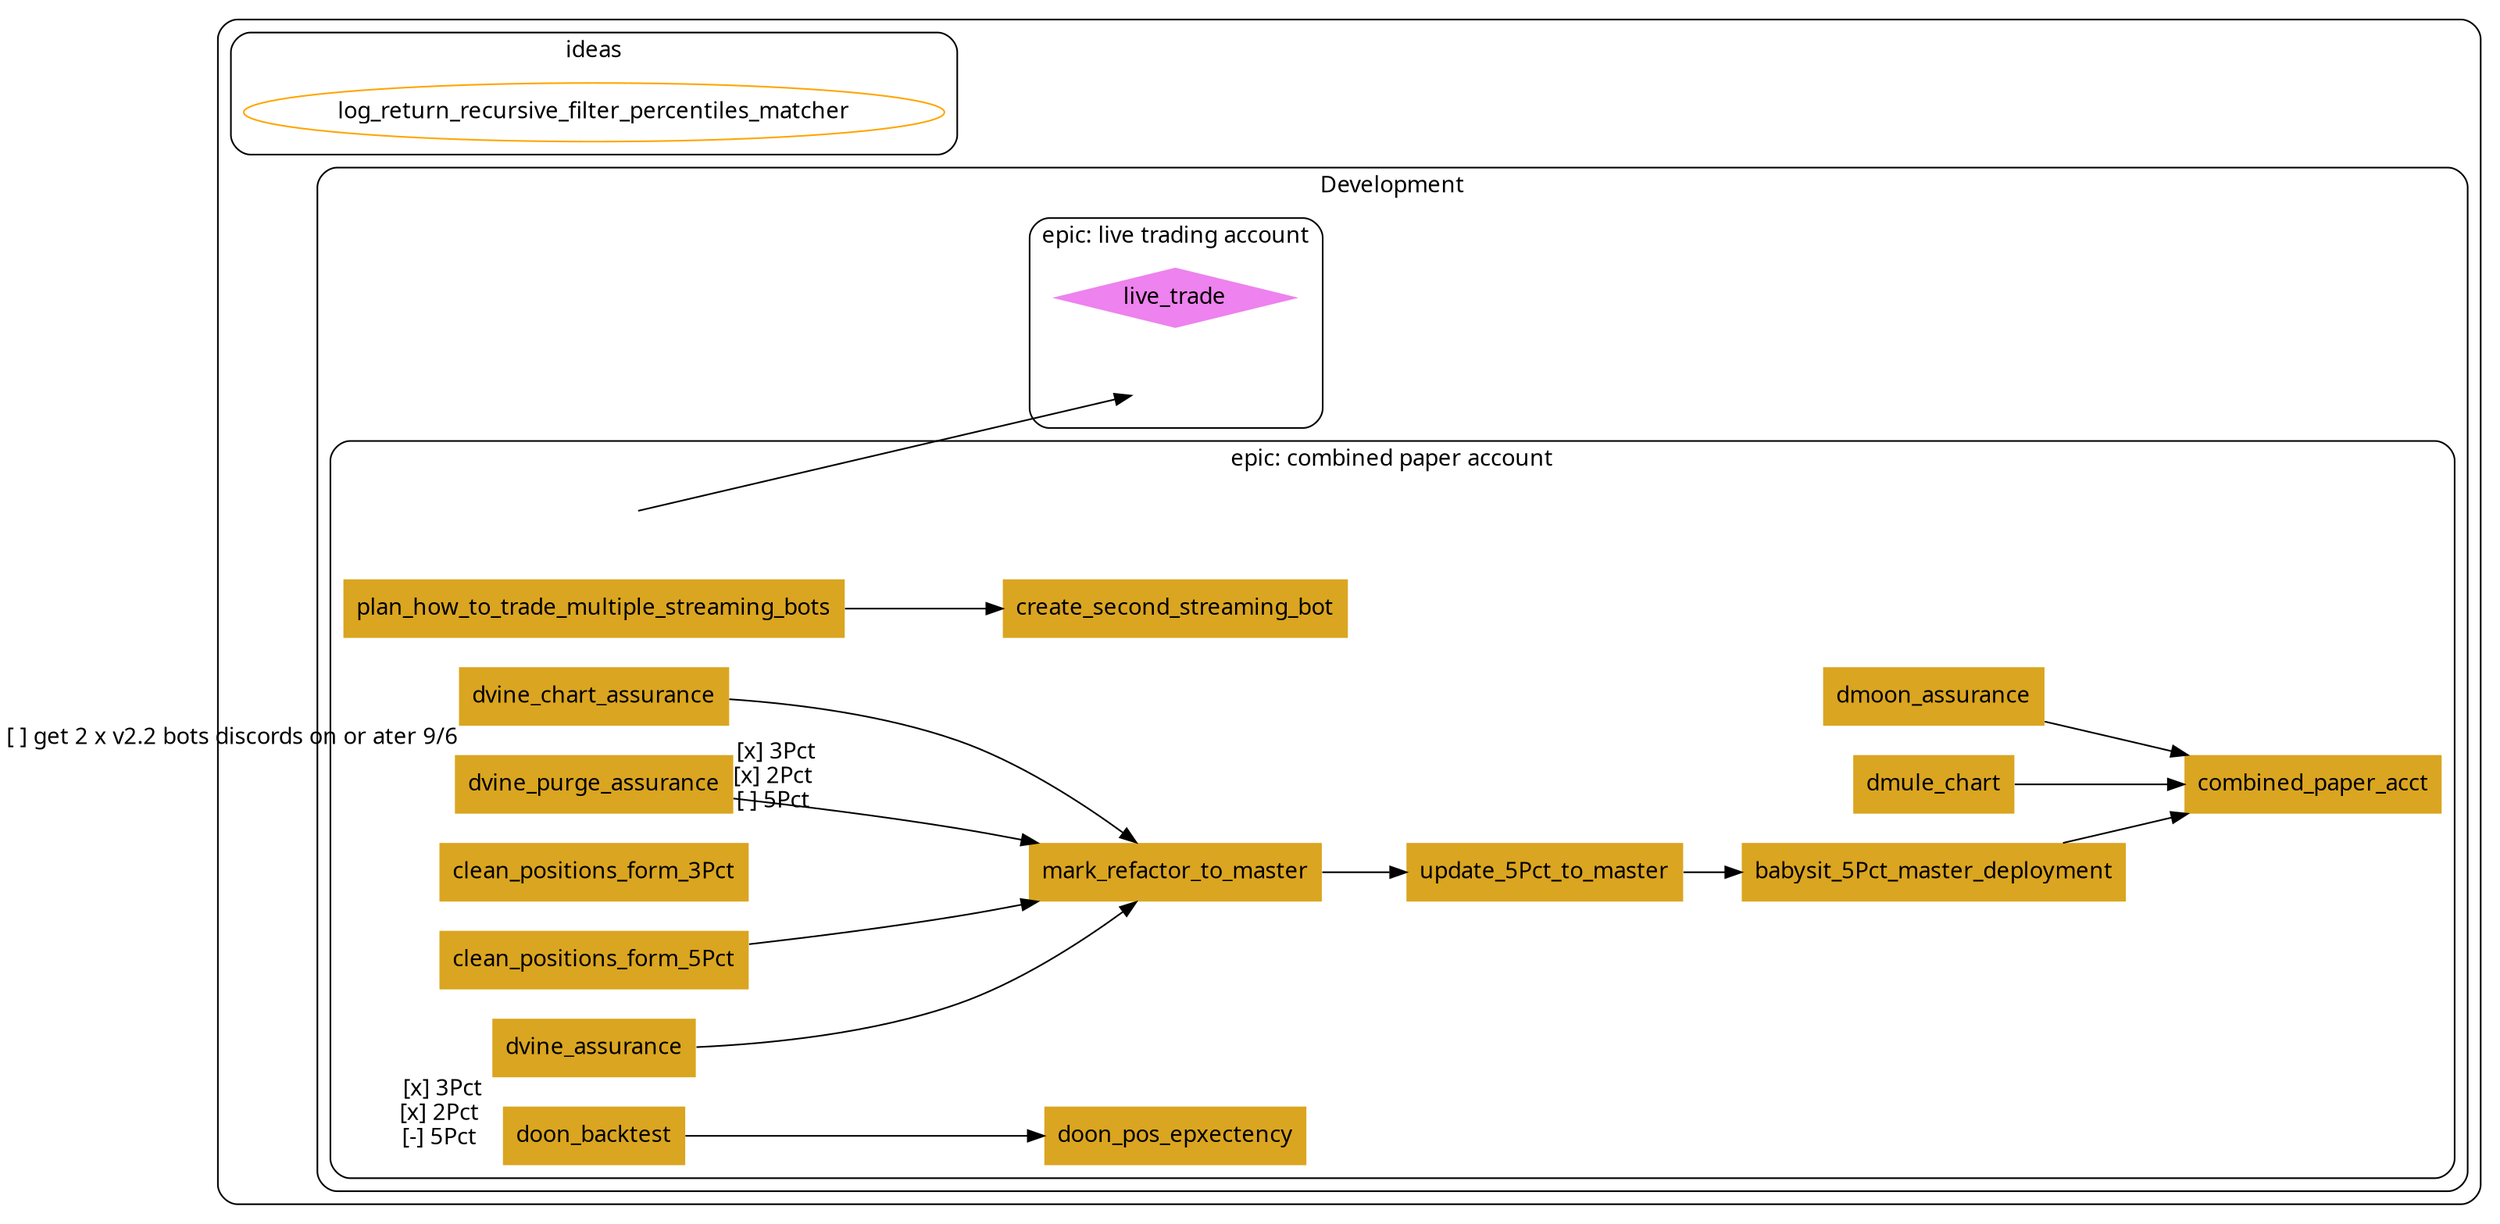 /*
 * d* tasks
 */
digraph G {

  graph [fontname = "Handlee"];
  node [fontname = "Handlee" shape=note style=filled color=goldenrod];
  edge [fontname = "Handlee"];
  rankdir=LR;
  style="rounded"
  compound=true





    subgraph cluster_main{
        // label="Quathar"

    subgraph cluster_ideas{
        label="ideas"
        node [style=none shape=oval color=orange]
        log_return_recursive_filter_percentiles_matcher
    }

    subgraph cluster_dev {
        label="Development"


        subgraph cluster_epic{
            label="epic: combined paper account"

            node[shape=none]


            mark_refactor_to_master->update_5Pct_to_master

            update_5Pct_to_master->babysit_5Pct_master_deployment
            babysit_5Pct_master_deployment->combined_paper_acct

            plan_how_to_trade_multiple_streaming_bots->create_second_streaming_bot
            dvine_assurance[xlabel="[x] 3Pct \n[x] 2Pct  \n[-] 5Pct  "]
            dvine_assurance->mark_refactor_to_master

            dvine_chart_assurance[
                xlabel="[ ] get 2 x v2.2 bots discords on or ater 9/6"]
            dvine_chart_assurance->mark_refactor_to_master
            dvine_purge_assurance[xlabel="[x] 3Pct \n[x] 2Pct  \n[ ] 5Pct  "]
            dvine_purge_assurance->mark_refactor_to_master
            dmoon_assurance->combined_paper_acct

            dmule_chart->combined_paper_acct

            clean_positions_form_3Pct

            clean_positions_form_5Pct->mark_refactor_to_master


            doon_backtest->doon_pos_epxectency


            epic[label="" style="invisible"]


        }


        subgraph cluster_next_epic{
            label="epic: live trading account"

            live_trade[shape=diamond color=violet]

            node[shape=none]
            next_epic[label="" style="invisible"]
        }
    }

    epic->next_epic



    //placeholder_2

    } //cluster_

/*
  subgraph cluster_flegend{
  subgraph cluster_legend{
        label="legend"
        bgcolor=transparent;
        fontsize=24
    idea [style=none shape=oval color=orange]
    todo [fontname = "Handlee" shape=note style=filled color=goldenrod];
    done [fontname = "Handlee" shape=note style=filled color=green];
    underway [fontname = "Handlee" shape=note style=filled color=orange];
    bug [fontname = "Handlee" shape=note style=filled color=red];
    goal [shape=diamond color=violet]

    todo->done[style=invis,] // for layout
    idea->underway[style=invis,] // for layout


  }
  }
*/








}



